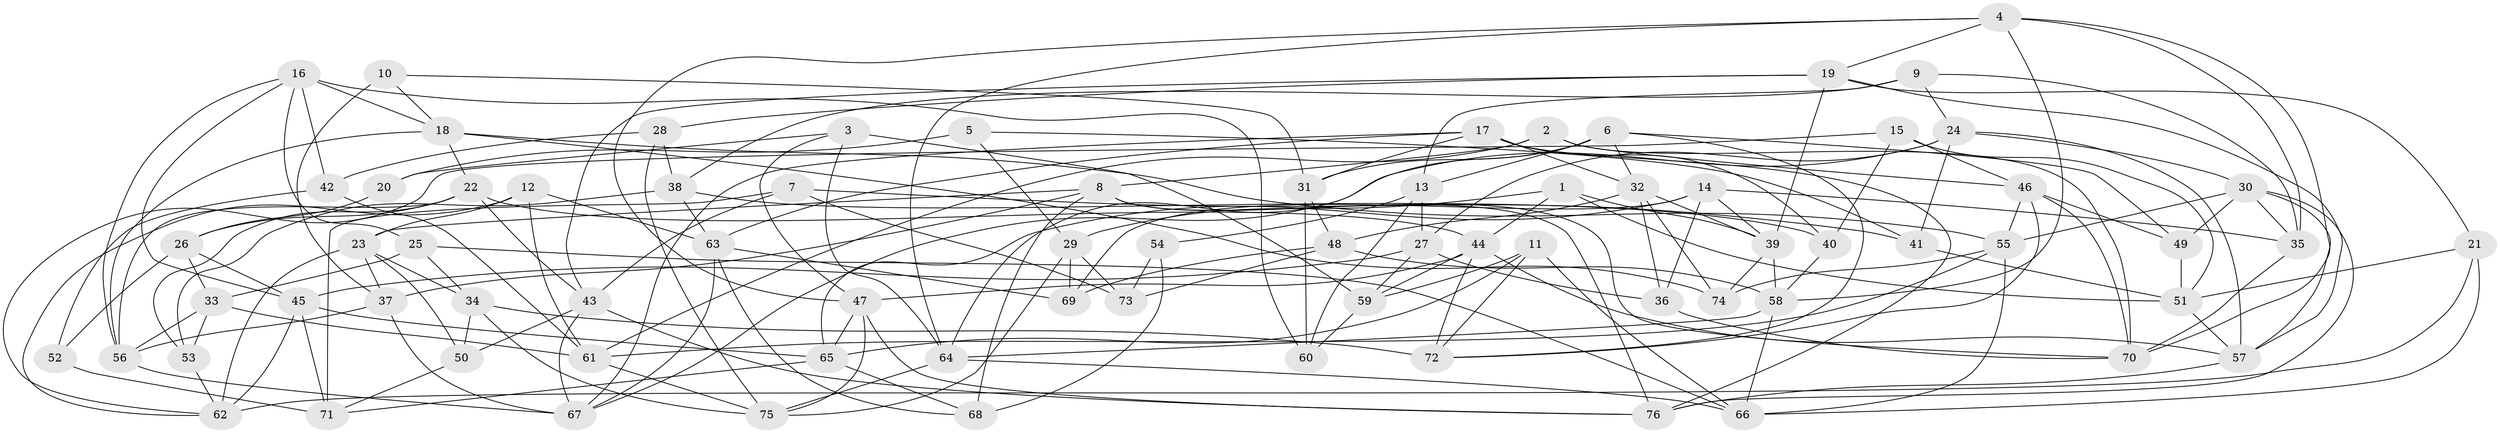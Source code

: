 // original degree distribution, {4: 1.0}
// Generated by graph-tools (version 1.1) at 2025/38/03/04/25 23:38:20]
// undirected, 76 vertices, 190 edges
graph export_dot {
  node [color=gray90,style=filled];
  1;
  2;
  3;
  4;
  5;
  6;
  7;
  8;
  9;
  10;
  11;
  12;
  13;
  14;
  15;
  16;
  17;
  18;
  19;
  20;
  21;
  22;
  23;
  24;
  25;
  26;
  27;
  28;
  29;
  30;
  31;
  32;
  33;
  34;
  35;
  36;
  37;
  38;
  39;
  40;
  41;
  42;
  43;
  44;
  45;
  46;
  47;
  48;
  49;
  50;
  51;
  52;
  53;
  54;
  55;
  56;
  57;
  58;
  59;
  60;
  61;
  62;
  63;
  64;
  65;
  66;
  67;
  68;
  69;
  70;
  71;
  72;
  73;
  74;
  75;
  76;
  1 -- 29 [weight=1.0];
  1 -- 39 [weight=1.0];
  1 -- 44 [weight=1.0];
  1 -- 51 [weight=1.0];
  2 -- 8 [weight=1.0];
  2 -- 46 [weight=1.0];
  2 -- 61 [weight=1.0];
  2 -- 70 [weight=1.0];
  3 -- 20 [weight=1.0];
  3 -- 47 [weight=1.0];
  3 -- 59 [weight=1.0];
  3 -- 64 [weight=1.0];
  4 -- 19 [weight=1.0];
  4 -- 35 [weight=1.0];
  4 -- 47 [weight=1.0];
  4 -- 58 [weight=1.0];
  4 -- 64 [weight=1.0];
  4 -- 70 [weight=1.0];
  5 -- 20 [weight=1.0];
  5 -- 29 [weight=2.0];
  5 -- 41 [weight=1.0];
  6 -- 13 [weight=1.0];
  6 -- 31 [weight=1.0];
  6 -- 32 [weight=1.0];
  6 -- 49 [weight=1.0];
  6 -- 64 [weight=1.0];
  6 -- 72 [weight=1.0];
  7 -- 41 [weight=1.0];
  7 -- 43 [weight=1.0];
  7 -- 71 [weight=1.0];
  7 -- 73 [weight=1.0];
  8 -- 23 [weight=1.0];
  8 -- 37 [weight=1.0];
  8 -- 68 [weight=1.0];
  8 -- 70 [weight=1.0];
  8 -- 76 [weight=1.0];
  9 -- 13 [weight=1.0];
  9 -- 24 [weight=1.0];
  9 -- 35 [weight=1.0];
  9 -- 38 [weight=1.0];
  10 -- 18 [weight=1.0];
  10 -- 31 [weight=1.0];
  10 -- 37 [weight=2.0];
  11 -- 59 [weight=1.0];
  11 -- 65 [weight=1.0];
  11 -- 66 [weight=1.0];
  11 -- 72 [weight=1.0];
  12 -- 23 [weight=1.0];
  12 -- 61 [weight=1.0];
  12 -- 62 [weight=1.0];
  12 -- 63 [weight=1.0];
  13 -- 27 [weight=1.0];
  13 -- 54 [weight=2.0];
  13 -- 60 [weight=1.0];
  14 -- 35 [weight=2.0];
  14 -- 36 [weight=1.0];
  14 -- 39 [weight=1.0];
  14 -- 65 [weight=1.0];
  14 -- 69 [weight=1.0];
  15 -- 40 [weight=1.0];
  15 -- 46 [weight=1.0];
  15 -- 51 [weight=1.0];
  15 -- 62 [weight=1.0];
  16 -- 18 [weight=1.0];
  16 -- 25 [weight=1.0];
  16 -- 42 [weight=1.0];
  16 -- 45 [weight=1.0];
  16 -- 56 [weight=1.0];
  16 -- 60 [weight=1.0];
  17 -- 31 [weight=1.0];
  17 -- 32 [weight=1.0];
  17 -- 40 [weight=1.0];
  17 -- 63 [weight=1.0];
  17 -- 67 [weight=1.0];
  17 -- 76 [weight=1.0];
  18 -- 22 [weight=1.0];
  18 -- 55 [weight=1.0];
  18 -- 56 [weight=1.0];
  18 -- 74 [weight=1.0];
  19 -- 21 [weight=1.0];
  19 -- 28 [weight=1.0];
  19 -- 39 [weight=1.0];
  19 -- 43 [weight=1.0];
  19 -- 57 [weight=1.0];
  20 -- 26 [weight=2.0];
  21 -- 51 [weight=1.0];
  21 -- 62 [weight=1.0];
  21 -- 66 [weight=1.0];
  22 -- 26 [weight=1.0];
  22 -- 43 [weight=1.0];
  22 -- 44 [weight=1.0];
  22 -- 53 [weight=1.0];
  22 -- 56 [weight=1.0];
  23 -- 34 [weight=1.0];
  23 -- 37 [weight=1.0];
  23 -- 50 [weight=1.0];
  23 -- 62 [weight=1.0];
  24 -- 27 [weight=1.0];
  24 -- 30 [weight=1.0];
  24 -- 41 [weight=1.0];
  24 -- 57 [weight=1.0];
  24 -- 67 [weight=1.0];
  25 -- 33 [weight=1.0];
  25 -- 34 [weight=1.0];
  25 -- 66 [weight=1.0];
  26 -- 33 [weight=1.0];
  26 -- 45 [weight=1.0];
  26 -- 52 [weight=1.0];
  27 -- 36 [weight=1.0];
  27 -- 45 [weight=1.0];
  27 -- 59 [weight=2.0];
  28 -- 38 [weight=1.0];
  28 -- 42 [weight=1.0];
  28 -- 75 [weight=1.0];
  29 -- 69 [weight=1.0];
  29 -- 73 [weight=1.0];
  29 -- 75 [weight=1.0];
  30 -- 35 [weight=1.0];
  30 -- 49 [weight=1.0];
  30 -- 55 [weight=1.0];
  30 -- 57 [weight=1.0];
  30 -- 76 [weight=1.0];
  31 -- 48 [weight=2.0];
  31 -- 60 [weight=1.0];
  32 -- 36 [weight=1.0];
  32 -- 39 [weight=1.0];
  32 -- 48 [weight=1.0];
  32 -- 74 [weight=1.0];
  33 -- 53 [weight=2.0];
  33 -- 56 [weight=1.0];
  33 -- 61 [weight=1.0];
  34 -- 50 [weight=1.0];
  34 -- 72 [weight=2.0];
  34 -- 75 [weight=1.0];
  35 -- 70 [weight=1.0];
  36 -- 70 [weight=1.0];
  37 -- 56 [weight=1.0];
  37 -- 67 [weight=1.0];
  38 -- 40 [weight=1.0];
  38 -- 53 [weight=2.0];
  38 -- 63 [weight=1.0];
  39 -- 58 [weight=1.0];
  39 -- 74 [weight=1.0];
  40 -- 58 [weight=1.0];
  41 -- 51 [weight=1.0];
  42 -- 52 [weight=1.0];
  42 -- 61 [weight=1.0];
  43 -- 50 [weight=1.0];
  43 -- 67 [weight=1.0];
  43 -- 76 [weight=1.0];
  44 -- 47 [weight=1.0];
  44 -- 57 [weight=1.0];
  44 -- 59 [weight=1.0];
  44 -- 72 [weight=1.0];
  45 -- 62 [weight=1.0];
  45 -- 65 [weight=1.0];
  45 -- 71 [weight=1.0];
  46 -- 49 [weight=1.0];
  46 -- 55 [weight=1.0];
  46 -- 70 [weight=1.0];
  46 -- 72 [weight=1.0];
  47 -- 65 [weight=1.0];
  47 -- 75 [weight=1.0];
  47 -- 76 [weight=1.0];
  48 -- 58 [weight=1.0];
  48 -- 69 [weight=1.0];
  48 -- 73 [weight=1.0];
  49 -- 51 [weight=1.0];
  50 -- 71 [weight=1.0];
  51 -- 57 [weight=1.0];
  52 -- 71 [weight=2.0];
  53 -- 62 [weight=1.0];
  54 -- 68 [weight=1.0];
  54 -- 73 [weight=1.0];
  55 -- 61 [weight=1.0];
  55 -- 66 [weight=1.0];
  55 -- 74 [weight=1.0];
  56 -- 67 [weight=1.0];
  57 -- 76 [weight=1.0];
  58 -- 64 [weight=1.0];
  58 -- 66 [weight=1.0];
  59 -- 60 [weight=1.0];
  61 -- 75 [weight=1.0];
  63 -- 67 [weight=1.0];
  63 -- 68 [weight=1.0];
  63 -- 69 [weight=1.0];
  64 -- 66 [weight=1.0];
  64 -- 75 [weight=1.0];
  65 -- 68 [weight=1.0];
  65 -- 71 [weight=1.0];
}
